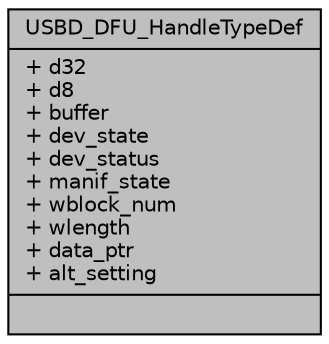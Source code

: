 digraph "USBD_DFU_HandleTypeDef"
{
  edge [fontname="Helvetica",fontsize="10",labelfontname="Helvetica",labelfontsize="10"];
  node [fontname="Helvetica",fontsize="10",shape=record];
  Node1 [label="{USBD_DFU_HandleTypeDef\n|+ d32\l+ d8\l+ buffer\l+ dev_state\l+ dev_status\l+ manif_state\l+ wblock_num\l+ wlength\l+ data_ptr\l+ alt_setting\l|}",height=0.2,width=0.4,color="black", fillcolor="grey75", style="filled", fontcolor="black"];
}
